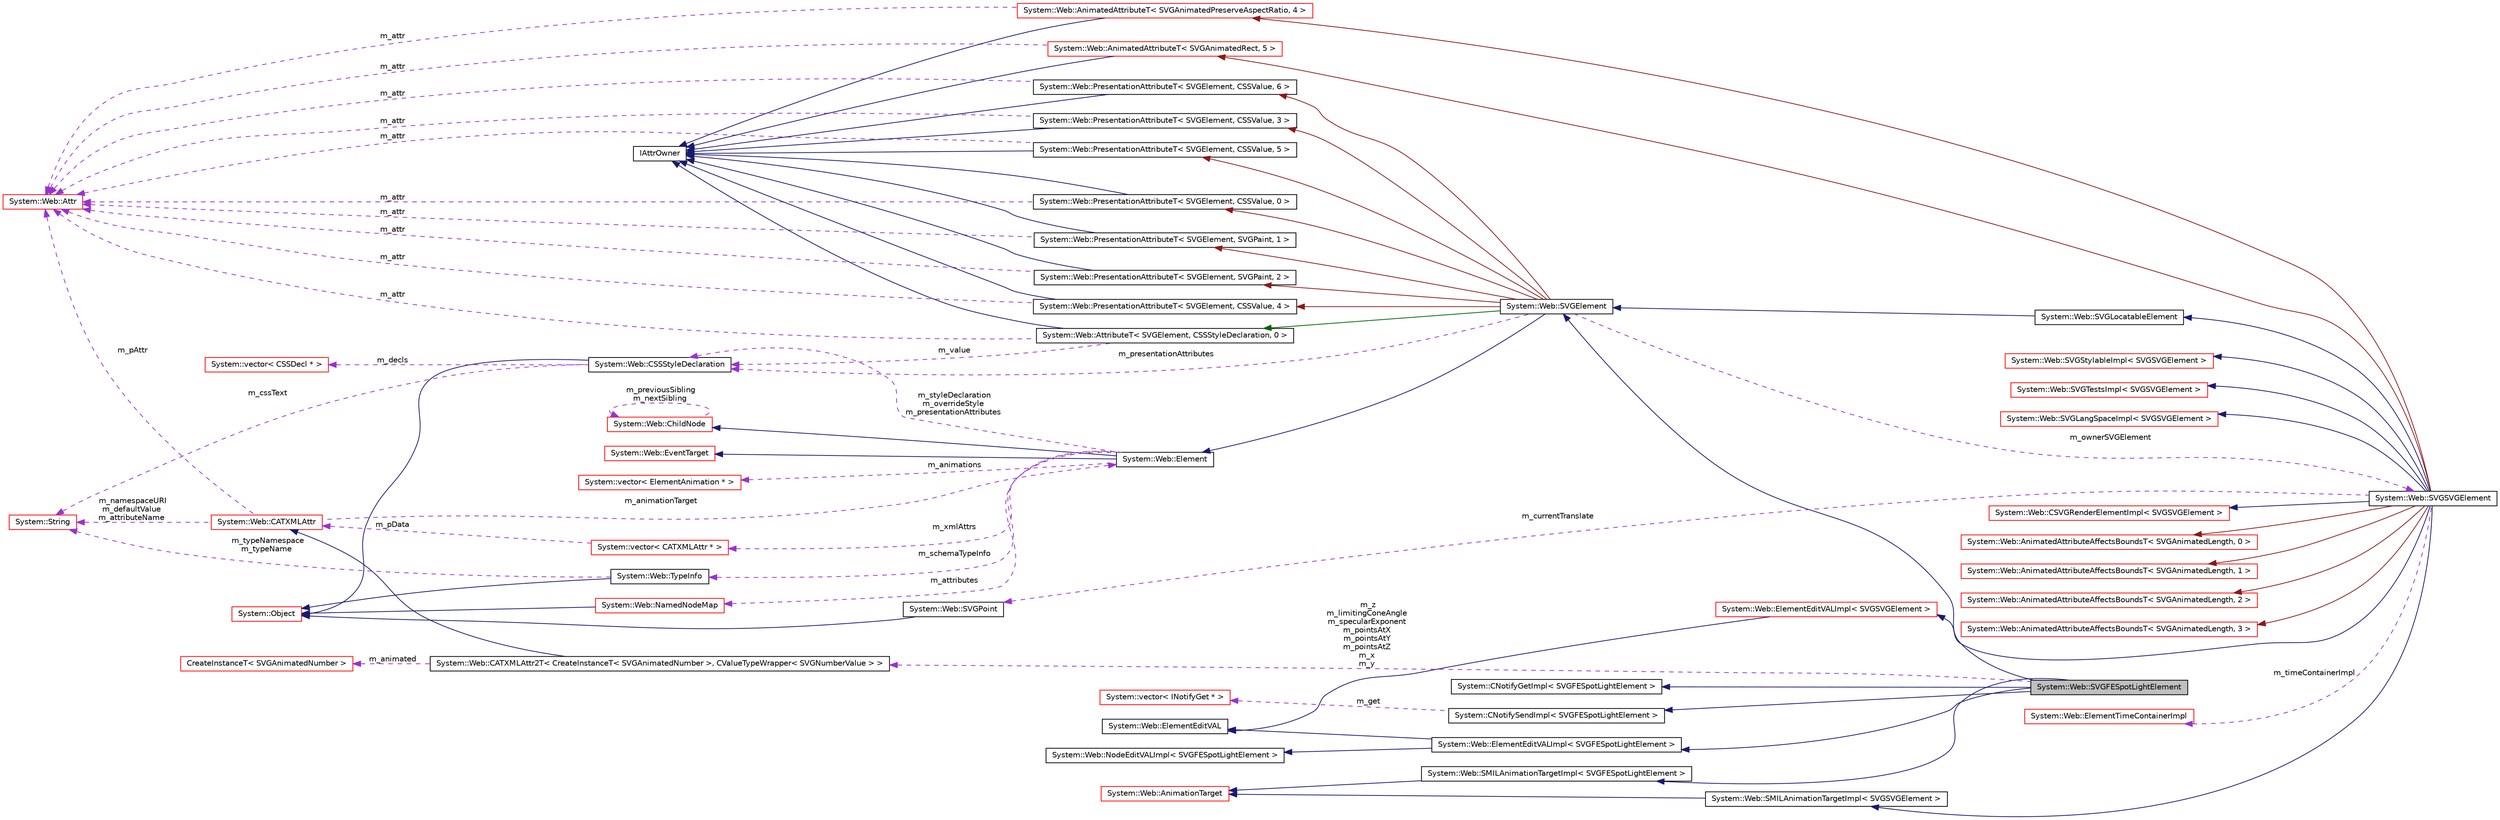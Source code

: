 digraph G
{
  edge [fontname="Helvetica",fontsize="10",labelfontname="Helvetica",labelfontsize="10"];
  node [fontname="Helvetica",fontsize="10",shape=record];
  rankdir="LR";
  Node1 [label="System::Web::SVGFESpotLightElement",height=0.2,width=0.4,color="black", fillcolor="grey75", style="filled" fontcolor="black"];
  Node2 -> Node1 [dir="back",color="midnightblue",fontsize="10",style="solid",fontname="Helvetica"];
  Node2 [label="System::Web::SVGElement",height=0.2,width=0.4,color="black", fillcolor="white", style="filled",URL="$class_system_1_1_web_1_1_s_v_g_element.html"];
  Node3 -> Node2 [dir="back",color="midnightblue",fontsize="10",style="solid",fontname="Helvetica"];
  Node3 [label="System::Web::Element",height=0.2,width=0.4,color="black", fillcolor="white", style="filled",URL="$class_system_1_1_web_1_1_element.html"];
  Node4 -> Node3 [dir="back",color="midnightblue",fontsize="10",style="solid",fontname="Helvetica"];
  Node4 [label="System::Web::ChildNode",height=0.2,width=0.4,color="red", fillcolor="white", style="filled",URL="$class_system_1_1_web_1_1_child_node.html"];
  Node4 -> Node4 [dir="back",color="darkorchid3",fontsize="10",style="dashed",label=" m_previousSibling\nm_nextSibling" ,fontname="Helvetica"];
  Node5 -> Node3 [dir="back",color="midnightblue",fontsize="10",style="solid",fontname="Helvetica"];
  Node5 [label="System::Web::EventTarget",height=0.2,width=0.4,color="red", fillcolor="white", style="filled",URL="$class_system_1_1_web_1_1_event_target.html"];
  Node6 -> Node3 [dir="back",color="darkorchid3",fontsize="10",style="dashed",label=" m_xmlAttrs" ,fontname="Helvetica"];
  Node6 [label="System::vector\< CATXMLAttr * \>",height=0.2,width=0.4,color="red", fillcolor="white", style="filled",URL="$class_system_1_1vector.html"];
  Node7 -> Node6 [dir="back",color="darkorchid3",fontsize="10",style="dashed",label=" m_pData" ,fontname="Helvetica"];
  Node7 [label="System::Web::CATXMLAttr",height=0.2,width=0.4,color="red", fillcolor="white", style="filled",URL="$class_system_1_1_web_1_1_c_a_t_x_m_l_attr.html"];
  Node8 -> Node7 [dir="back",color="darkorchid3",fontsize="10",style="dashed",label=" m_pAttr" ,fontname="Helvetica"];
  Node8 [label="System::Web::Attr",height=0.2,width=0.4,color="red", fillcolor="white", style="filled",URL="$class_system_1_1_web_1_1_attr.html"];
  Node9 -> Node7 [dir="back",color="darkorchid3",fontsize="10",style="dashed",label=" m_namespaceURI\nm_defaultValue\nm_attributeName" ,fontname="Helvetica"];
  Node9 [label="System::String",height=0.2,width=0.4,color="red", fillcolor="white", style="filled",URL="$class_system_1_1_string.html"];
  Node3 -> Node7 [dir="back",color="darkorchid3",fontsize="10",style="dashed",label=" m_animationTarget" ,fontname="Helvetica"];
  Node10 -> Node3 [dir="back",color="darkorchid3",fontsize="10",style="dashed",label=" m_attributes" ,fontname="Helvetica"];
  Node10 [label="System::Web::NamedNodeMap",height=0.2,width=0.4,color="red", fillcolor="white", style="filled",URL="$class_system_1_1_web_1_1_named_node_map.html"];
  Node11 -> Node10 [dir="back",color="midnightblue",fontsize="10",style="solid",fontname="Helvetica"];
  Node11 [label="System::Object",height=0.2,width=0.4,color="red", fillcolor="white", style="filled",URL="$class_system_1_1_object.html"];
  Node12 -> Node3 [dir="back",color="darkorchid3",fontsize="10",style="dashed",label=" m_schemaTypeInfo" ,fontname="Helvetica"];
  Node12 [label="System::Web::TypeInfo",height=0.2,width=0.4,color="black", fillcolor="white", style="filled",URL="$class_system_1_1_web_1_1_type_info.html"];
  Node11 -> Node12 [dir="back",color="midnightblue",fontsize="10",style="solid",fontname="Helvetica"];
  Node9 -> Node12 [dir="back",color="darkorchid3",fontsize="10",style="dashed",label=" m_typeNamespace\nm_typeName" ,fontname="Helvetica"];
  Node13 -> Node3 [dir="back",color="darkorchid3",fontsize="10",style="dashed",label=" m_styleDeclaration\nm_overrideStyle\nm_presentationAttributes" ,fontname="Helvetica"];
  Node13 [label="System::Web::CSSStyleDeclaration",height=0.2,width=0.4,color="black", fillcolor="white", style="filled",URL="$class_system_1_1_web_1_1_c_s_s_style_declaration.html"];
  Node11 -> Node13 [dir="back",color="midnightblue",fontsize="10",style="solid",fontname="Helvetica"];
  Node9 -> Node13 [dir="back",color="darkorchid3",fontsize="10",style="dashed",label=" m_cssText" ,fontname="Helvetica"];
  Node14 -> Node13 [dir="back",color="darkorchid3",fontsize="10",style="dashed",label=" m_decls" ,fontname="Helvetica"];
  Node14 [label="System::vector\< CSSDecl * \>",height=0.2,width=0.4,color="red", fillcolor="white", style="filled",URL="$class_system_1_1vector.html"];
  Node15 -> Node3 [dir="back",color="darkorchid3",fontsize="10",style="dashed",label=" m_animations" ,fontname="Helvetica"];
  Node15 [label="System::vector\< ElementAnimation * \>",height=0.2,width=0.4,color="red", fillcolor="white", style="filled",URL="$class_system_1_1vector.html"];
  Node16 -> Node2 [dir="back",color="darkgreen",fontsize="10",style="solid",fontname="Helvetica"];
  Node16 [label="System::Web::AttributeT\< SVGElement, CSSStyleDeclaration, 0 \>",height=0.2,width=0.4,color="black", fillcolor="white", style="filled",URL="$class_system_1_1_web_1_1_attribute_t.html"];
  Node17 -> Node16 [dir="back",color="midnightblue",fontsize="10",style="solid",fontname="Helvetica"];
  Node17 [label="IAttrOwner",height=0.2,width=0.4,color="black", fillcolor="white", style="filled",URL="$class_i_attr_owner.html"];
  Node8 -> Node16 [dir="back",color="darkorchid3",fontsize="10",style="dashed",label=" m_attr" ,fontname="Helvetica"];
  Node13 -> Node16 [dir="back",color="darkorchid3",fontsize="10",style="dashed",label=" m_value" ,fontname="Helvetica"];
  Node18 -> Node2 [dir="back",color="firebrick4",fontsize="10",style="solid",fontname="Helvetica"];
  Node18 [label="System::Web::PresentationAttributeT\< SVGElement, CSSValue, 0 \>",height=0.2,width=0.4,color="black", fillcolor="white", style="filled",URL="$class_system_1_1_web_1_1_presentation_attribute_t.html"];
  Node17 -> Node18 [dir="back",color="midnightblue",fontsize="10",style="solid",fontname="Helvetica"];
  Node8 -> Node18 [dir="back",color="darkorchid3",fontsize="10",style="dashed",label=" m_attr" ,fontname="Helvetica"];
  Node19 -> Node2 [dir="back",color="firebrick4",fontsize="10",style="solid",fontname="Helvetica"];
  Node19 [label="System::Web::PresentationAttributeT\< SVGElement, SVGPaint, 1 \>",height=0.2,width=0.4,color="black", fillcolor="white", style="filled",URL="$class_system_1_1_web_1_1_presentation_attribute_t.html"];
  Node17 -> Node19 [dir="back",color="midnightblue",fontsize="10",style="solid",fontname="Helvetica"];
  Node8 -> Node19 [dir="back",color="darkorchid3",fontsize="10",style="dashed",label=" m_attr" ,fontname="Helvetica"];
  Node20 -> Node2 [dir="back",color="firebrick4",fontsize="10",style="solid",fontname="Helvetica"];
  Node20 [label="System::Web::PresentationAttributeT\< SVGElement, SVGPaint, 2 \>",height=0.2,width=0.4,color="black", fillcolor="white", style="filled",URL="$class_system_1_1_web_1_1_presentation_attribute_t.html"];
  Node17 -> Node20 [dir="back",color="midnightblue",fontsize="10",style="solid",fontname="Helvetica"];
  Node8 -> Node20 [dir="back",color="darkorchid3",fontsize="10",style="dashed",label=" m_attr" ,fontname="Helvetica"];
  Node21 -> Node2 [dir="back",color="firebrick4",fontsize="10",style="solid",fontname="Helvetica"];
  Node21 [label="System::Web::PresentationAttributeT\< SVGElement, CSSValue, 3 \>",height=0.2,width=0.4,color="black", fillcolor="white", style="filled",URL="$class_system_1_1_web_1_1_presentation_attribute_t.html"];
  Node17 -> Node21 [dir="back",color="midnightblue",fontsize="10",style="solid",fontname="Helvetica"];
  Node8 -> Node21 [dir="back",color="darkorchid3",fontsize="10",style="dashed",label=" m_attr" ,fontname="Helvetica"];
  Node22 -> Node2 [dir="back",color="firebrick4",fontsize="10",style="solid",fontname="Helvetica"];
  Node22 [label="System::Web::PresentationAttributeT\< SVGElement, CSSValue, 4 \>",height=0.2,width=0.4,color="black", fillcolor="white", style="filled",URL="$class_system_1_1_web_1_1_presentation_attribute_t.html"];
  Node17 -> Node22 [dir="back",color="midnightblue",fontsize="10",style="solid",fontname="Helvetica"];
  Node8 -> Node22 [dir="back",color="darkorchid3",fontsize="10",style="dashed",label=" m_attr" ,fontname="Helvetica"];
  Node23 -> Node2 [dir="back",color="firebrick4",fontsize="10",style="solid",fontname="Helvetica"];
  Node23 [label="System::Web::PresentationAttributeT\< SVGElement, CSSValue, 5 \>",height=0.2,width=0.4,color="black", fillcolor="white", style="filled",URL="$class_system_1_1_web_1_1_presentation_attribute_t.html"];
  Node17 -> Node23 [dir="back",color="midnightblue",fontsize="10",style="solid",fontname="Helvetica"];
  Node8 -> Node23 [dir="back",color="darkorchid3",fontsize="10",style="dashed",label=" m_attr" ,fontname="Helvetica"];
  Node24 -> Node2 [dir="back",color="firebrick4",fontsize="10",style="solid",fontname="Helvetica"];
  Node24 [label="System::Web::PresentationAttributeT\< SVGElement, CSSValue, 6 \>",height=0.2,width=0.4,color="black", fillcolor="white", style="filled",URL="$class_system_1_1_web_1_1_presentation_attribute_t.html"];
  Node17 -> Node24 [dir="back",color="midnightblue",fontsize="10",style="solid",fontname="Helvetica"];
  Node8 -> Node24 [dir="back",color="darkorchid3",fontsize="10",style="dashed",label=" m_attr" ,fontname="Helvetica"];
  Node25 -> Node2 [dir="back",color="darkorchid3",fontsize="10",style="dashed",label=" m_ownerSVGElement" ,fontname="Helvetica"];
  Node25 [label="System::Web::SVGSVGElement",height=0.2,width=0.4,color="black", fillcolor="white", style="filled",URL="$class_system_1_1_web_1_1_s_v_g_s_v_g_element.html"];
  Node26 -> Node25 [dir="back",color="midnightblue",fontsize="10",style="solid",fontname="Helvetica"];
  Node26 [label="System::Web::SVGLocatableElement",height=0.2,width=0.4,color="black", fillcolor="white", style="filled",URL="$class_system_1_1_web_1_1_s_v_g_locatable_element.html"];
  Node2 -> Node26 [dir="back",color="midnightblue",fontsize="10",style="solid",fontname="Helvetica"];
  Node27 -> Node25 [dir="back",color="midnightblue",fontsize="10",style="solid",fontname="Helvetica"];
  Node27 [label="System::Web::SVGStylableImpl\< SVGSVGElement \>",height=0.2,width=0.4,color="red", fillcolor="white", style="filled",URL="$class_system_1_1_web_1_1_s_v_g_stylable_impl.html"];
  Node28 -> Node25 [dir="back",color="midnightblue",fontsize="10",style="solid",fontname="Helvetica"];
  Node28 [label="System::Web::SVGTestsImpl\< SVGSVGElement \>",height=0.2,width=0.4,color="red", fillcolor="white", style="filled",URL="$class_system_1_1_web_1_1_s_v_g_tests_impl.html"];
  Node29 -> Node25 [dir="back",color="midnightblue",fontsize="10",style="solid",fontname="Helvetica"];
  Node29 [label="System::Web::SVGLangSpaceImpl\< SVGSVGElement \>",height=0.2,width=0.4,color="red", fillcolor="white", style="filled",URL="$class_system_1_1_web_1_1_s_v_g_lang_space_impl.html"];
  Node30 -> Node25 [dir="back",color="midnightblue",fontsize="10",style="solid",fontname="Helvetica"];
  Node30 [label="System::Web::ElementEditVALImpl\< SVGSVGElement \>",height=0.2,width=0.4,color="red", fillcolor="white", style="filled",URL="$class_system_1_1_web_1_1_element_edit_v_a_l_impl.html"];
  Node31 -> Node30 [dir="back",color="midnightblue",fontsize="10",style="solid",fontname="Helvetica"];
  Node31 [label="System::Web::ElementEditVAL",height=0.2,width=0.4,color="black", fillcolor="white", style="filled",URL="$class_system_1_1_web_1_1_element_edit_v_a_l.html"];
  Node32 -> Node25 [dir="back",color="midnightblue",fontsize="10",style="solid",fontname="Helvetica"];
  Node32 [label="System::Web::SMILAnimationTargetImpl\< SVGSVGElement \>",height=0.2,width=0.4,color="black", fillcolor="white", style="filled",URL="$class_system_1_1_web_1_1_s_m_i_l_animation_target_impl.html"];
  Node33 -> Node32 [dir="back",color="midnightblue",fontsize="10",style="solid",fontname="Helvetica"];
  Node33 [label="System::Web::AnimationTarget",height=0.2,width=0.4,color="red", fillcolor="white", style="filled",URL="$class_system_1_1_web_1_1_animation_target.html"];
  Node34 -> Node25 [dir="back",color="midnightblue",fontsize="10",style="solid",fontname="Helvetica"];
  Node34 [label="System::Web::CSVGRenderElementImpl\< SVGSVGElement \>",height=0.2,width=0.4,color="red", fillcolor="white", style="filled",URL="$class_system_1_1_web_1_1_c_s_v_g_render_element_impl.html"];
  Node35 -> Node25 [dir="back",color="firebrick4",fontsize="10",style="solid",fontname="Helvetica"];
  Node35 [label="System::Web::AnimatedAttributeAffectsBoundsT\< SVGAnimatedLength, 0 \>",height=0.2,width=0.4,color="red", fillcolor="white", style="filled",URL="$class_system_1_1_web_1_1_animated_attribute_affects_bounds_t.html"];
  Node36 -> Node25 [dir="back",color="firebrick4",fontsize="10",style="solid",fontname="Helvetica"];
  Node36 [label="System::Web::AnimatedAttributeAffectsBoundsT\< SVGAnimatedLength, 1 \>",height=0.2,width=0.4,color="red", fillcolor="white", style="filled",URL="$class_system_1_1_web_1_1_animated_attribute_affects_bounds_t.html"];
  Node37 -> Node25 [dir="back",color="firebrick4",fontsize="10",style="solid",fontname="Helvetica"];
  Node37 [label="System::Web::AnimatedAttributeAffectsBoundsT\< SVGAnimatedLength, 2 \>",height=0.2,width=0.4,color="red", fillcolor="white", style="filled",URL="$class_system_1_1_web_1_1_animated_attribute_affects_bounds_t.html"];
  Node38 -> Node25 [dir="back",color="firebrick4",fontsize="10",style="solid",fontname="Helvetica"];
  Node38 [label="System::Web::AnimatedAttributeAffectsBoundsT\< SVGAnimatedLength, 3 \>",height=0.2,width=0.4,color="red", fillcolor="white", style="filled",URL="$class_system_1_1_web_1_1_animated_attribute_affects_bounds_t.html"];
  Node39 -> Node25 [dir="back",color="firebrick4",fontsize="10",style="solid",fontname="Helvetica"];
  Node39 [label="System::Web::AnimatedAttributeT\< SVGAnimatedPreserveAspectRatio, 4 \>",height=0.2,width=0.4,color="red", fillcolor="white", style="filled",URL="$class_system_1_1_web_1_1_animated_attribute_t.html"];
  Node17 -> Node39 [dir="back",color="midnightblue",fontsize="10",style="solid",fontname="Helvetica"];
  Node8 -> Node39 [dir="back",color="darkorchid3",fontsize="10",style="dashed",label=" m_attr" ,fontname="Helvetica"];
  Node40 -> Node25 [dir="back",color="firebrick4",fontsize="10",style="solid",fontname="Helvetica"];
  Node40 [label="System::Web::AnimatedAttributeT\< SVGAnimatedRect, 5 \>",height=0.2,width=0.4,color="red", fillcolor="white", style="filled",URL="$class_system_1_1_web_1_1_animated_attribute_t.html"];
  Node17 -> Node40 [dir="back",color="midnightblue",fontsize="10",style="solid",fontname="Helvetica"];
  Node8 -> Node40 [dir="back",color="darkorchid3",fontsize="10",style="dashed",label=" m_attr" ,fontname="Helvetica"];
  Node41 -> Node25 [dir="back",color="darkorchid3",fontsize="10",style="dashed",label=" m_timeContainerImpl" ,fontname="Helvetica"];
  Node41 [label="System::Web::ElementTimeContainerImpl",height=0.2,width=0.4,color="red", fillcolor="white", style="filled",URL="$class_system_1_1_web_1_1_element_time_container_impl.html"];
  Node42 -> Node25 [dir="back",color="darkorchid3",fontsize="10",style="dashed",label=" m_currentTranslate" ,fontname="Helvetica"];
  Node42 [label="System::Web::SVGPoint",height=0.2,width=0.4,color="black", fillcolor="white", style="filled",URL="$class_system_1_1_web_1_1_s_v_g_point.html"];
  Node11 -> Node42 [dir="back",color="midnightblue",fontsize="10",style="solid",fontname="Helvetica"];
  Node13 -> Node2 [dir="back",color="darkorchid3",fontsize="10",style="dashed",label=" m_presentationAttributes" ,fontname="Helvetica"];
  Node43 -> Node1 [dir="back",color="midnightblue",fontsize="10",style="solid",fontname="Helvetica"];
  Node43 [label="System::Web::ElementEditVALImpl\< SVGFESpotLightElement \>",height=0.2,width=0.4,color="black", fillcolor="white", style="filled",URL="$class_system_1_1_web_1_1_element_edit_v_a_l_impl.html"];
  Node44 -> Node43 [dir="back",color="midnightblue",fontsize="10",style="solid",fontname="Helvetica"];
  Node44 [label="System::Web::NodeEditVALImpl\< SVGFESpotLightElement \>",height=0.2,width=0.4,color="black", fillcolor="white", style="filled",URL="$class_system_1_1_web_1_1_node_edit_v_a_l_impl.html"];
  Node31 -> Node43 [dir="back",color="midnightblue",fontsize="10",style="solid",fontname="Helvetica"];
  Node45 -> Node1 [dir="back",color="midnightblue",fontsize="10",style="solid",fontname="Helvetica"];
  Node45 [label="System::Web::SMILAnimationTargetImpl\< SVGFESpotLightElement \>",height=0.2,width=0.4,color="black", fillcolor="white", style="filled",URL="$class_system_1_1_web_1_1_s_m_i_l_animation_target_impl.html"];
  Node33 -> Node45 [dir="back",color="midnightblue",fontsize="10",style="solid",fontname="Helvetica"];
  Node46 -> Node1 [dir="back",color="midnightblue",fontsize="10",style="solid",fontname="Helvetica"];
  Node46 [label="System::CNotifyGetImpl\< SVGFESpotLightElement \>",height=0.2,width=0.4,color="black", fillcolor="white", style="filled",URL="$class_system_1_1_c_notify_get_impl.html"];
  Node47 -> Node1 [dir="back",color="midnightblue",fontsize="10",style="solid",fontname="Helvetica"];
  Node47 [label="System::CNotifySendImpl\< SVGFESpotLightElement \>",height=0.2,width=0.4,color="black", fillcolor="white", style="filled",URL="$class_system_1_1_c_notify_send_impl.html"];
  Node48 -> Node47 [dir="back",color="darkorchid3",fontsize="10",style="dashed",label=" m_get" ,fontname="Helvetica"];
  Node48 [label="System::vector\< INotifyGet * \>",height=0.2,width=0.4,color="red", fillcolor="white", style="filled",URL="$class_system_1_1vector.html"];
  Node49 -> Node1 [dir="back",color="darkorchid3",fontsize="10",style="dashed",label=" m_z\nm_limitingConeAngle\nm_specularExponent\nm_pointsAtX\nm_pointsAtY\nm_pointsAtZ\nm_x\nm_y" ,fontname="Helvetica"];
  Node49 [label="System::Web::CATXMLAttr2T\< CreateInstanceT\< SVGAnimatedNumber \>, CValueTypeWrapper\< SVGNumberValue \> \>",height=0.2,width=0.4,color="black", fillcolor="white", style="filled",URL="$class_system_1_1_web_1_1_c_a_t_x_m_l_attr2_t.html"];
  Node7 -> Node49 [dir="back",color="midnightblue",fontsize="10",style="solid",fontname="Helvetica"];
  Node50 -> Node49 [dir="back",color="darkorchid3",fontsize="10",style="dashed",label=" m_animated" ,fontname="Helvetica"];
  Node50 [label="CreateInstanceT\< SVGAnimatedNumber \>",height=0.2,width=0.4,color="red", fillcolor="white", style="filled",URL="$class_create_instance_t.html"];
}
